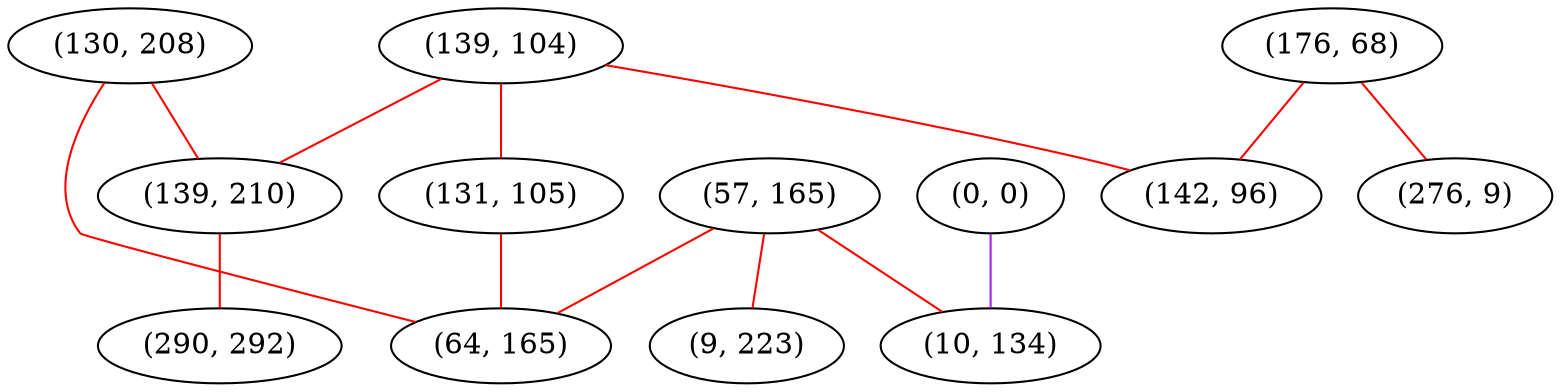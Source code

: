 graph "" {
"(130, 208)";
"(0, 0)";
"(176, 68)";
"(139, 104)";
"(57, 165)";
"(10, 134)";
"(131, 105)";
"(64, 165)";
"(142, 96)";
"(9, 223)";
"(276, 9)";
"(139, 210)";
"(290, 292)";
"(130, 208)" -- "(139, 210)"  [color=red, key=0, weight=1];
"(130, 208)" -- "(64, 165)"  [color=red, key=0, weight=1];
"(0, 0)" -- "(10, 134)"  [color=purple, key=0, weight=4];
"(176, 68)" -- "(276, 9)"  [color=red, key=0, weight=1];
"(176, 68)" -- "(142, 96)"  [color=red, key=0, weight=1];
"(139, 104)" -- "(139, 210)"  [color=red, key=0, weight=1];
"(139, 104)" -- "(131, 105)"  [color=red, key=0, weight=1];
"(139, 104)" -- "(142, 96)"  [color=red, key=0, weight=1];
"(57, 165)" -- "(10, 134)"  [color=red, key=0, weight=1];
"(57, 165)" -- "(64, 165)"  [color=red, key=0, weight=1];
"(57, 165)" -- "(9, 223)"  [color=red, key=0, weight=1];
"(131, 105)" -- "(64, 165)"  [color=red, key=0, weight=1];
"(139, 210)" -- "(290, 292)"  [color=red, key=0, weight=1];
}
